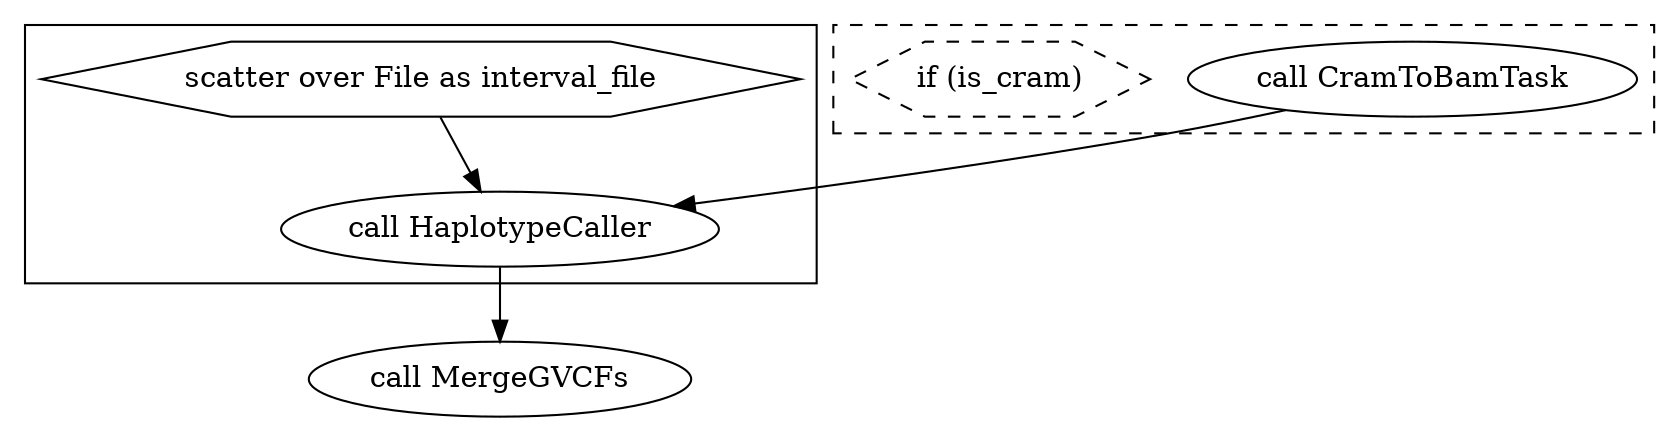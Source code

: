 digraph HaplotypeCallerGvcf_GATK4 {
  #rankdir=LR;
  compound=true;

  # Links
  CALL_HaplotypeCaller -> CALL_MergeGVCFs
  SCATTER_0_VARIABLE_interval_file -> CALL_HaplotypeCaller
  CALL_CramToBamTask -> CALL_HaplotypeCaller

  # Nodes
  CALL_MergeGVCFs [label="call MergeGVCFs"]
  subgraph cluster_0 {
    style="filled,solid";
    fillcolor=white;
    CALL_HaplotypeCaller [label="call HaplotypeCaller"]
    SCATTER_0_VARIABLE_interval_file [shape="hexagon" label="scatter over File as interval_file"]
  }
  subgraph cluster_1 {
    style="filled,dashed";
    fillcolor=white;
    CALL_CramToBamTask [label="call CramToBamTask"]
    CONDITIONAL_1_EXPRESSION [shape="hexagon" label="if (is_cram)" style="dashed" ]
  }
}

